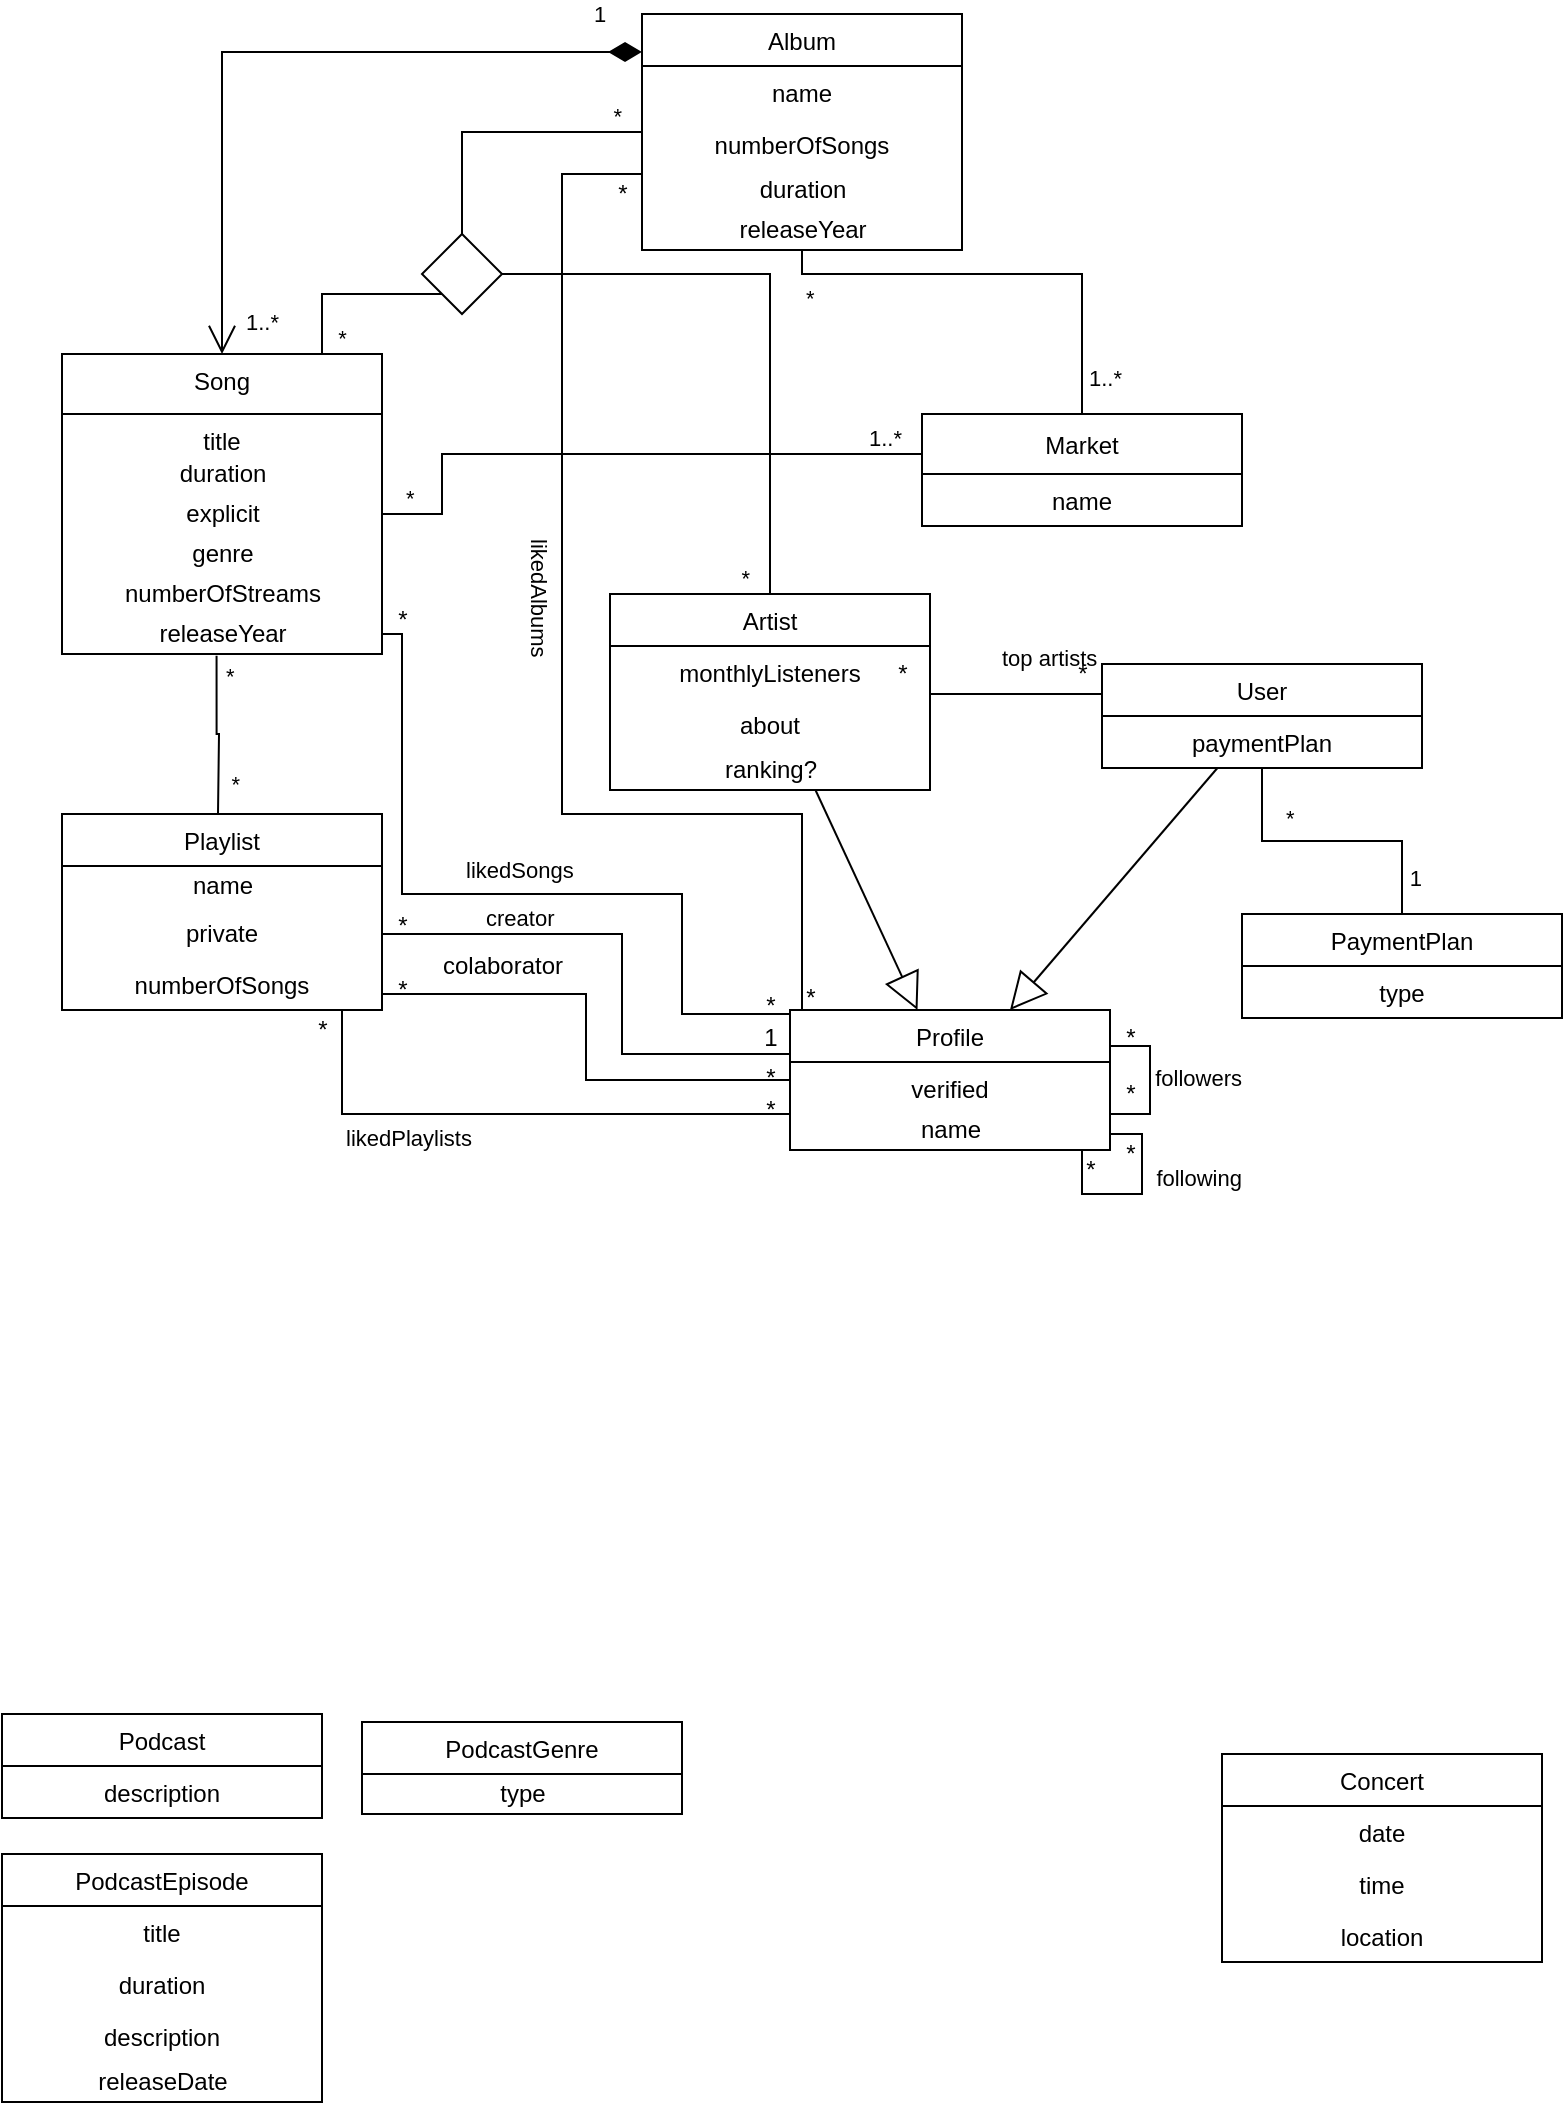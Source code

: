 <mxfile version="15.7.3" type="github">
  <diagram id="C5RBs43oDa-KdzZeNtuy" name="Page-1">
    <mxGraphModel dx="1221" dy="644" grid="1" gridSize="10" guides="1" tooltips="1" connect="1" arrows="1" fold="1" page="1" pageScale="1" pageWidth="827" pageHeight="1169" math="0" shadow="0">
      <root>
        <mxCell id="WIyWlLk6GJQsqaUBKTNV-0" />
        <mxCell id="WIyWlLk6GJQsqaUBKTNV-1" parent="WIyWlLk6GJQsqaUBKTNV-0" />
        <mxCell id="zkfFHV4jXpPFQw0GAbJ--0" value="Song" style="swimlane;fontStyle=0;align=center;verticalAlign=top;childLayout=stackLayout;horizontal=1;startSize=30;horizontalStack=0;resizeParent=1;resizeLast=0;collapsible=1;marginBottom=0;rounded=0;shadow=0;strokeWidth=1;" parent="WIyWlLk6GJQsqaUBKTNV-1" vertex="1">
          <mxGeometry x="50" y="240" width="160" height="150" as="geometry">
            <mxRectangle x="40" y="40" width="160" height="26" as="alternateBounds" />
          </mxGeometry>
        </mxCell>
        <mxCell id="zkfFHV4jXpPFQw0GAbJ--1" value="title" style="text;align=center;verticalAlign=top;spacingLeft=4;spacingRight=4;overflow=hidden;rotatable=0;points=[[0,0.5],[1,0.5]];portConstraint=eastwest;" parent="zkfFHV4jXpPFQw0GAbJ--0" vertex="1">
          <mxGeometry y="30" width="160" height="20" as="geometry" />
        </mxCell>
        <mxCell id="M-XK-t2GSOMbPkWvGWRD-0" value="duration" style="text;html=1;align=center;verticalAlign=middle;resizable=0;points=[];autosize=1;strokeColor=none;fillColor=none;" vertex="1" parent="zkfFHV4jXpPFQw0GAbJ--0">
          <mxGeometry y="50" width="160" height="20" as="geometry" />
        </mxCell>
        <mxCell id="M-XK-t2GSOMbPkWvGWRD-2" value="explicit" style="text;html=1;align=center;verticalAlign=middle;resizable=0;points=[];autosize=1;strokeColor=none;fillColor=none;" vertex="1" parent="zkfFHV4jXpPFQw0GAbJ--0">
          <mxGeometry y="70" width="160" height="20" as="geometry" />
        </mxCell>
        <mxCell id="M-XK-t2GSOMbPkWvGWRD-3" value="genre" style="text;html=1;align=center;verticalAlign=middle;resizable=0;points=[];autosize=1;strokeColor=none;fillColor=none;" vertex="1" parent="zkfFHV4jXpPFQw0GAbJ--0">
          <mxGeometry y="90" width="160" height="20" as="geometry" />
        </mxCell>
        <mxCell id="M-XK-t2GSOMbPkWvGWRD-4" value="numberOfStreams" style="text;html=1;align=center;verticalAlign=middle;resizable=0;points=[];autosize=1;strokeColor=none;fillColor=none;" vertex="1" parent="zkfFHV4jXpPFQw0GAbJ--0">
          <mxGeometry y="110" width="160" height="20" as="geometry" />
        </mxCell>
        <mxCell id="M-XK-t2GSOMbPkWvGWRD-29" value="releaseYear" style="text;html=1;align=center;verticalAlign=middle;resizable=0;points=[];autosize=1;strokeColor=none;fillColor=none;" vertex="1" parent="zkfFHV4jXpPFQw0GAbJ--0">
          <mxGeometry y="130" width="160" height="20" as="geometry" />
        </mxCell>
        <mxCell id="M-XK-t2GSOMbPkWvGWRD-7" value="Market" style="swimlane;fontStyle=0;childLayout=stackLayout;horizontal=1;startSize=30;fillColor=none;horizontalStack=0;resizeParent=1;resizeParentMax=0;resizeLast=0;collapsible=1;marginBottom=0;align=center;" vertex="1" parent="WIyWlLk6GJQsqaUBKTNV-1">
          <mxGeometry x="480" y="270" width="160" height="56" as="geometry" />
        </mxCell>
        <mxCell id="M-XK-t2GSOMbPkWvGWRD-8" value="name" style="text;strokeColor=none;fillColor=none;align=center;verticalAlign=top;spacingLeft=4;spacingRight=4;overflow=hidden;rotatable=0;points=[[0,0.5],[1,0.5]];portConstraint=eastwest;" vertex="1" parent="M-XK-t2GSOMbPkWvGWRD-7">
          <mxGeometry y="30" width="160" height="26" as="geometry" />
        </mxCell>
        <mxCell id="M-XK-t2GSOMbPkWvGWRD-13" value="Album" style="swimlane;fontStyle=0;childLayout=stackLayout;horizontal=1;startSize=26;fillColor=none;horizontalStack=0;resizeParent=1;resizeParentMax=0;resizeLast=0;collapsible=1;marginBottom=0;align=center;" vertex="1" parent="WIyWlLk6GJQsqaUBKTNV-1">
          <mxGeometry x="340" y="70" width="160" height="118" as="geometry">
            <mxRectangle x="240" y="120" width="70" height="90" as="alternateBounds" />
          </mxGeometry>
        </mxCell>
        <mxCell id="M-XK-t2GSOMbPkWvGWRD-14" value="name" style="text;strokeColor=none;fillColor=none;align=center;verticalAlign=top;spacingLeft=4;spacingRight=4;overflow=hidden;rotatable=0;points=[[0,0.5],[1,0.5]];portConstraint=eastwest;" vertex="1" parent="M-XK-t2GSOMbPkWvGWRD-13">
          <mxGeometry y="26" width="160" height="26" as="geometry" />
        </mxCell>
        <mxCell id="M-XK-t2GSOMbPkWvGWRD-15" value="numberOfSongs" style="text;strokeColor=none;fillColor=none;align=center;verticalAlign=top;spacingLeft=4;spacingRight=4;overflow=hidden;rotatable=0;points=[[0,0.5],[1,0.5]];portConstraint=eastwest;" vertex="1" parent="M-XK-t2GSOMbPkWvGWRD-13">
          <mxGeometry y="52" width="160" height="26" as="geometry" />
        </mxCell>
        <mxCell id="M-XK-t2GSOMbPkWvGWRD-27" value="duration" style="text;html=1;align=center;verticalAlign=middle;resizable=0;points=[];autosize=1;strokeColor=none;fillColor=none;" vertex="1" parent="M-XK-t2GSOMbPkWvGWRD-13">
          <mxGeometry y="78" width="160" height="20" as="geometry" />
        </mxCell>
        <mxCell id="M-XK-t2GSOMbPkWvGWRD-30" value="releaseYear" style="text;html=1;align=center;verticalAlign=middle;resizable=0;points=[];autosize=1;strokeColor=none;fillColor=none;" vertex="1" parent="M-XK-t2GSOMbPkWvGWRD-13">
          <mxGeometry y="98" width="160" height="20" as="geometry" />
        </mxCell>
        <mxCell id="M-XK-t2GSOMbPkWvGWRD-18" value="Profile" style="swimlane;fontStyle=0;childLayout=stackLayout;horizontal=1;startSize=26;fillColor=none;horizontalStack=0;resizeParent=1;resizeParentMax=0;resizeLast=0;collapsible=1;marginBottom=0;align=center;" vertex="1" parent="WIyWlLk6GJQsqaUBKTNV-1">
          <mxGeometry x="414" y="568" width="160" height="70" as="geometry" />
        </mxCell>
        <mxCell id="M-XK-t2GSOMbPkWvGWRD-19" value="verified" style="text;strokeColor=none;fillColor=none;align=center;verticalAlign=top;spacingLeft=4;spacingRight=4;overflow=hidden;rotatable=0;points=[[0,0.5],[1,0.5]];portConstraint=eastwest;" vertex="1" parent="M-XK-t2GSOMbPkWvGWRD-18">
          <mxGeometry y="26" width="160" height="24" as="geometry" />
        </mxCell>
        <mxCell id="M-XK-t2GSOMbPkWvGWRD-26" value="name" style="text;html=1;align=center;verticalAlign=middle;resizable=0;points=[];autosize=1;strokeColor=none;fillColor=none;" vertex="1" parent="M-XK-t2GSOMbPkWvGWRD-18">
          <mxGeometry y="50" width="160" height="20" as="geometry" />
        </mxCell>
        <mxCell id="M-XK-t2GSOMbPkWvGWRD-22" value="Artist" style="swimlane;fontStyle=0;childLayout=stackLayout;horizontal=1;startSize=26;fillColor=none;horizontalStack=0;resizeParent=1;resizeParentMax=0;resizeLast=0;collapsible=1;marginBottom=0;align=center;" vertex="1" parent="WIyWlLk6GJQsqaUBKTNV-1">
          <mxGeometry x="324" y="360" width="160" height="98" as="geometry" />
        </mxCell>
        <mxCell id="M-XK-t2GSOMbPkWvGWRD-24" value="monthlyListeners" style="text;strokeColor=none;fillColor=none;align=center;verticalAlign=top;spacingLeft=4;spacingRight=4;overflow=hidden;rotatable=0;points=[[0,0.5],[1,0.5]];portConstraint=eastwest;" vertex="1" parent="M-XK-t2GSOMbPkWvGWRD-22">
          <mxGeometry y="26" width="160" height="26" as="geometry" />
        </mxCell>
        <mxCell id="M-XK-t2GSOMbPkWvGWRD-25" value="about" style="text;strokeColor=none;fillColor=none;align=center;verticalAlign=top;spacingLeft=4;spacingRight=4;overflow=hidden;rotatable=0;points=[[0,0.5],[1,0.5]];portConstraint=eastwest;" vertex="1" parent="M-XK-t2GSOMbPkWvGWRD-22">
          <mxGeometry y="52" width="160" height="26" as="geometry" />
        </mxCell>
        <mxCell id="M-XK-t2GSOMbPkWvGWRD-40" value="ranking?" style="text;html=1;align=center;verticalAlign=middle;resizable=0;points=[];autosize=1;strokeColor=none;fillColor=none;" vertex="1" parent="M-XK-t2GSOMbPkWvGWRD-22">
          <mxGeometry y="78" width="160" height="20" as="geometry" />
        </mxCell>
        <mxCell id="M-XK-t2GSOMbPkWvGWRD-36" value="User" style="swimlane;fontStyle=0;childLayout=stackLayout;horizontal=1;startSize=26;fillColor=none;horizontalStack=0;resizeParent=1;resizeParentMax=0;resizeLast=0;collapsible=1;marginBottom=0;align=center;" vertex="1" parent="WIyWlLk6GJQsqaUBKTNV-1">
          <mxGeometry x="570" y="395" width="160" height="52" as="geometry" />
        </mxCell>
        <mxCell id="M-XK-t2GSOMbPkWvGWRD-37" value="paymentPlan" style="text;strokeColor=none;fillColor=none;align=center;verticalAlign=top;spacingLeft=4;spacingRight=4;overflow=hidden;rotatable=0;points=[[0,0.5],[1,0.5]];portConstraint=eastwest;" vertex="1" parent="M-XK-t2GSOMbPkWvGWRD-36">
          <mxGeometry y="26" width="160" height="26" as="geometry" />
        </mxCell>
        <mxCell id="M-XK-t2GSOMbPkWvGWRD-44" value="Concert" style="swimlane;fontStyle=0;childLayout=stackLayout;horizontal=1;startSize=26;fillColor=none;horizontalStack=0;resizeParent=1;resizeParentMax=0;resizeLast=0;collapsible=1;marginBottom=0;align=center;" vertex="1" parent="WIyWlLk6GJQsqaUBKTNV-1">
          <mxGeometry x="630" y="940" width="160" height="104" as="geometry" />
        </mxCell>
        <mxCell id="M-XK-t2GSOMbPkWvGWRD-45" value="date" style="text;strokeColor=none;fillColor=none;align=center;verticalAlign=top;spacingLeft=4;spacingRight=4;overflow=hidden;rotatable=0;points=[[0,0.5],[1,0.5]];portConstraint=eastwest;" vertex="1" parent="M-XK-t2GSOMbPkWvGWRD-44">
          <mxGeometry y="26" width="160" height="26" as="geometry" />
        </mxCell>
        <mxCell id="M-XK-t2GSOMbPkWvGWRD-46" value="time" style="text;strokeColor=none;fillColor=none;align=center;verticalAlign=top;spacingLeft=4;spacingRight=4;overflow=hidden;rotatable=0;points=[[0,0.5],[1,0.5]];portConstraint=eastwest;" vertex="1" parent="M-XK-t2GSOMbPkWvGWRD-44">
          <mxGeometry y="52" width="160" height="26" as="geometry" />
        </mxCell>
        <mxCell id="M-XK-t2GSOMbPkWvGWRD-47" value="location" style="text;strokeColor=none;fillColor=none;align=center;verticalAlign=top;spacingLeft=4;spacingRight=4;overflow=hidden;rotatable=0;points=[[0,0.5],[1,0.5]];portConstraint=eastwest;" vertex="1" parent="M-XK-t2GSOMbPkWvGWRD-44">
          <mxGeometry y="78" width="160" height="26" as="geometry" />
        </mxCell>
        <mxCell id="M-XK-t2GSOMbPkWvGWRD-49" value="Playlist" style="swimlane;fontStyle=0;childLayout=stackLayout;horizontal=1;startSize=26;fillColor=none;horizontalStack=0;resizeParent=1;resizeParentMax=0;resizeLast=0;collapsible=1;marginBottom=0;align=center;" vertex="1" parent="WIyWlLk6GJQsqaUBKTNV-1">
          <mxGeometry x="50" y="470" width="160" height="98" as="geometry" />
        </mxCell>
        <mxCell id="M-XK-t2GSOMbPkWvGWRD-91" value="name" style="text;html=1;align=center;verticalAlign=middle;resizable=0;points=[];autosize=1;strokeColor=none;fillColor=none;" vertex="1" parent="M-XK-t2GSOMbPkWvGWRD-49">
          <mxGeometry y="26" width="160" height="20" as="geometry" />
        </mxCell>
        <mxCell id="M-XK-t2GSOMbPkWvGWRD-50" value="private" style="text;strokeColor=none;fillColor=none;align=center;verticalAlign=top;spacingLeft=4;spacingRight=4;overflow=hidden;rotatable=0;points=[[0,0.5],[1,0.5]];portConstraint=eastwest;" vertex="1" parent="M-XK-t2GSOMbPkWvGWRD-49">
          <mxGeometry y="46" width="160" height="26" as="geometry" />
        </mxCell>
        <mxCell id="M-XK-t2GSOMbPkWvGWRD-51" value="numberOfSongs" style="text;strokeColor=none;fillColor=none;align=center;verticalAlign=top;spacingLeft=4;spacingRight=4;overflow=hidden;rotatable=0;points=[[0,0.5],[1,0.5]];portConstraint=eastwest;" vertex="1" parent="M-XK-t2GSOMbPkWvGWRD-49">
          <mxGeometry y="72" width="160" height="26" as="geometry" />
        </mxCell>
        <mxCell id="M-XK-t2GSOMbPkWvGWRD-53" value="Podcast" style="swimlane;fontStyle=0;childLayout=stackLayout;horizontal=1;startSize=26;fillColor=none;horizontalStack=0;resizeParent=1;resizeParentMax=0;resizeLast=0;collapsible=1;marginBottom=0;align=center;" vertex="1" parent="WIyWlLk6GJQsqaUBKTNV-1">
          <mxGeometry x="20" y="920" width="160" height="52" as="geometry" />
        </mxCell>
        <mxCell id="M-XK-t2GSOMbPkWvGWRD-54" value="description" style="text;strokeColor=none;fillColor=none;align=center;verticalAlign=top;spacingLeft=4;spacingRight=4;overflow=hidden;rotatable=0;points=[[0,0.5],[1,0.5]];portConstraint=eastwest;" vertex="1" parent="M-XK-t2GSOMbPkWvGWRD-53">
          <mxGeometry y="26" width="160" height="26" as="geometry" />
        </mxCell>
        <mxCell id="M-XK-t2GSOMbPkWvGWRD-57" value="PodcastGenre" style="swimlane;fontStyle=0;childLayout=stackLayout;horizontal=1;startSize=26;fillColor=none;horizontalStack=0;resizeParent=1;resizeParentMax=0;resizeLast=0;collapsible=1;marginBottom=0;align=center;" vertex="1" parent="WIyWlLk6GJQsqaUBKTNV-1">
          <mxGeometry x="200" y="924" width="160" height="46" as="geometry" />
        </mxCell>
        <mxCell id="M-XK-t2GSOMbPkWvGWRD-66" value="type" style="text;html=1;align=center;verticalAlign=middle;resizable=0;points=[];autosize=1;strokeColor=none;fillColor=none;" vertex="1" parent="M-XK-t2GSOMbPkWvGWRD-57">
          <mxGeometry y="26" width="160" height="20" as="geometry" />
        </mxCell>
        <mxCell id="M-XK-t2GSOMbPkWvGWRD-61" value="PaymentPlan" style="swimlane;fontStyle=0;childLayout=stackLayout;horizontal=1;startSize=26;fillColor=none;horizontalStack=0;resizeParent=1;resizeParentMax=0;resizeLast=0;collapsible=1;marginBottom=0;align=center;" vertex="1" parent="WIyWlLk6GJQsqaUBKTNV-1">
          <mxGeometry x="640" y="520" width="160" height="52" as="geometry" />
        </mxCell>
        <mxCell id="M-XK-t2GSOMbPkWvGWRD-62" value="type" style="text;strokeColor=none;fillColor=none;align=center;verticalAlign=top;spacingLeft=4;spacingRight=4;overflow=hidden;rotatable=0;points=[[0,0.5],[1,0.5]];portConstraint=eastwest;" vertex="1" parent="M-XK-t2GSOMbPkWvGWRD-61">
          <mxGeometry y="26" width="160" height="26" as="geometry" />
        </mxCell>
        <mxCell id="M-XK-t2GSOMbPkWvGWRD-67" value="PodcastEpisode" style="swimlane;fontStyle=0;childLayout=stackLayout;horizontal=1;startSize=26;fillColor=none;horizontalStack=0;resizeParent=1;resizeParentMax=0;resizeLast=0;collapsible=1;marginBottom=0;align=center;" vertex="1" parent="WIyWlLk6GJQsqaUBKTNV-1">
          <mxGeometry x="20" y="990" width="160" height="124" as="geometry" />
        </mxCell>
        <mxCell id="M-XK-t2GSOMbPkWvGWRD-68" value="title" style="text;strokeColor=none;fillColor=none;align=center;verticalAlign=top;spacingLeft=4;spacingRight=4;overflow=hidden;rotatable=0;points=[[0,0.5],[1,0.5]];portConstraint=eastwest;" vertex="1" parent="M-XK-t2GSOMbPkWvGWRD-67">
          <mxGeometry y="26" width="160" height="26" as="geometry" />
        </mxCell>
        <mxCell id="M-XK-t2GSOMbPkWvGWRD-69" value="duration" style="text;strokeColor=none;fillColor=none;align=center;verticalAlign=top;spacingLeft=4;spacingRight=4;overflow=hidden;rotatable=0;points=[[0,0.5],[1,0.5]];portConstraint=eastwest;" vertex="1" parent="M-XK-t2GSOMbPkWvGWRD-67">
          <mxGeometry y="52" width="160" height="26" as="geometry" />
        </mxCell>
        <mxCell id="M-XK-t2GSOMbPkWvGWRD-70" value="description" style="text;strokeColor=none;fillColor=none;align=center;verticalAlign=top;spacingLeft=4;spacingRight=4;overflow=hidden;rotatable=0;points=[[0,0.5],[1,0.5]];portConstraint=eastwest;" vertex="1" parent="M-XK-t2GSOMbPkWvGWRD-67">
          <mxGeometry y="78" width="160" height="26" as="geometry" />
        </mxCell>
        <mxCell id="M-XK-t2GSOMbPkWvGWRD-71" value="releaseDate" style="text;html=1;align=center;verticalAlign=middle;resizable=0;points=[];autosize=1;strokeColor=none;fillColor=none;" vertex="1" parent="M-XK-t2GSOMbPkWvGWRD-67">
          <mxGeometry y="104" width="160" height="20" as="geometry" />
        </mxCell>
        <mxCell id="M-XK-t2GSOMbPkWvGWRD-72" value="1" style="endArrow=open;html=1;endSize=12;startArrow=diamondThin;startSize=14;startFill=1;edgeStyle=orthogonalEdgeStyle;align=left;verticalAlign=bottom;rounded=0;" edge="1" parent="WIyWlLk6GJQsqaUBKTNV-1" source="M-XK-t2GSOMbPkWvGWRD-13" target="zkfFHV4jXpPFQw0GAbJ--0">
          <mxGeometry x="-0.857" y="-10" relative="1" as="geometry">
            <mxPoint x="300" y="130" as="sourcePoint" />
            <mxPoint x="50" y="180" as="targetPoint" />
            <Array as="points">
              <mxPoint x="130" y="89" />
            </Array>
            <mxPoint as="offset" />
          </mxGeometry>
        </mxCell>
        <mxCell id="M-XK-t2GSOMbPkWvGWRD-74" value="&lt;span style=&quot;color: rgb(0 , 0 , 0) ; font-family: &amp;#34;helvetica&amp;#34; ; font-size: 11px ; font-style: normal ; font-weight: 400 ; letter-spacing: normal ; text-align: left ; text-indent: 0px ; text-transform: none ; word-spacing: 0px ; background-color: rgb(255 , 255 , 255) ; display: inline ; float: none&quot;&gt;1..*&lt;/span&gt;" style="text;whiteSpace=wrap;html=1;" vertex="1" parent="WIyWlLk6GJQsqaUBKTNV-1">
          <mxGeometry x="140" y="210" width="10" height="20" as="geometry" />
        </mxCell>
        <mxCell id="M-XK-t2GSOMbPkWvGWRD-79" value="" style="endArrow=none;html=1;edgeStyle=orthogonalEdgeStyle;rounded=0;align=center;" edge="1" parent="WIyWlLk6GJQsqaUBKTNV-1" source="zkfFHV4jXpPFQw0GAbJ--0" target="M-XK-t2GSOMbPkWvGWRD-7">
          <mxGeometry relative="1" as="geometry">
            <mxPoint x="220" y="320" as="sourcePoint" />
            <mxPoint x="460" y="290" as="targetPoint" />
            <Array as="points">
              <mxPoint x="240" y="320" />
              <mxPoint x="240" y="290" />
            </Array>
          </mxGeometry>
        </mxCell>
        <mxCell id="M-XK-t2GSOMbPkWvGWRD-80" value="*" style="edgeLabel;resizable=0;html=1;align=left;verticalAlign=bottom;" connectable="0" vertex="1" parent="M-XK-t2GSOMbPkWvGWRD-79">
          <mxGeometry x="-1" relative="1" as="geometry">
            <mxPoint x="10" as="offset" />
          </mxGeometry>
        </mxCell>
        <mxCell id="M-XK-t2GSOMbPkWvGWRD-81" value="1..*" style="edgeLabel;resizable=0;html=1;align=right;verticalAlign=bottom;" connectable="0" vertex="1" parent="M-XK-t2GSOMbPkWvGWRD-79">
          <mxGeometry x="1" relative="1" as="geometry">
            <mxPoint x="-10" as="offset" />
          </mxGeometry>
        </mxCell>
        <mxCell id="M-XK-t2GSOMbPkWvGWRD-82" value="" style="endArrow=none;html=1;edgeStyle=orthogonalEdgeStyle;rounded=0;align=center;entryX=0.5;entryY=0;entryDx=0;entryDy=0;" edge="1" parent="WIyWlLk6GJQsqaUBKTNV-1" source="M-XK-t2GSOMbPkWvGWRD-13" target="M-XK-t2GSOMbPkWvGWRD-7">
          <mxGeometry relative="1" as="geometry">
            <mxPoint x="420" y="190" as="sourcePoint" />
            <mxPoint x="420" y="290" as="targetPoint" />
            <Array as="points">
              <mxPoint x="420" y="200" />
              <mxPoint x="560" y="200" />
            </Array>
          </mxGeometry>
        </mxCell>
        <mxCell id="M-XK-t2GSOMbPkWvGWRD-83" value="*" style="edgeLabel;resizable=0;html=1;align=left;verticalAlign=bottom;" connectable="0" vertex="1" parent="M-XK-t2GSOMbPkWvGWRD-82">
          <mxGeometry x="-1" relative="1" as="geometry">
            <mxPoint y="32" as="offset" />
          </mxGeometry>
        </mxCell>
        <mxCell id="M-XK-t2GSOMbPkWvGWRD-84" value="1..*" style="edgeLabel;resizable=0;html=1;align=right;verticalAlign=bottom;" connectable="0" vertex="1" parent="M-XK-t2GSOMbPkWvGWRD-82">
          <mxGeometry x="1" relative="1" as="geometry">
            <mxPoint x="20" y="-10" as="offset" />
          </mxGeometry>
        </mxCell>
        <mxCell id="M-XK-t2GSOMbPkWvGWRD-88" value="" style="endArrow=none;html=1;edgeStyle=orthogonalEdgeStyle;rounded=0;align=center;exitX=0.483;exitY=1.043;exitDx=0;exitDy=0;exitPerimeter=0;" edge="1" parent="WIyWlLk6GJQsqaUBKTNV-1" source="M-XK-t2GSOMbPkWvGWRD-29">
          <mxGeometry relative="1" as="geometry">
            <mxPoint x="30" y="430" as="sourcePoint" />
            <mxPoint x="128" y="470" as="targetPoint" />
          </mxGeometry>
        </mxCell>
        <mxCell id="M-XK-t2GSOMbPkWvGWRD-89" value="*" style="edgeLabel;resizable=0;html=1;align=left;verticalAlign=bottom;" connectable="0" vertex="1" parent="M-XK-t2GSOMbPkWvGWRD-88">
          <mxGeometry x="-1" relative="1" as="geometry">
            <mxPoint x="3" y="19" as="offset" />
          </mxGeometry>
        </mxCell>
        <mxCell id="M-XK-t2GSOMbPkWvGWRD-90" value="*" style="edgeLabel;resizable=0;html=1;align=right;verticalAlign=bottom;" connectable="0" vertex="1" parent="M-XK-t2GSOMbPkWvGWRD-88">
          <mxGeometry x="1" relative="1" as="geometry">
            <mxPoint x="12" y="-7" as="offset" />
          </mxGeometry>
        </mxCell>
        <mxCell id="M-XK-t2GSOMbPkWvGWRD-92" value="" style="rhombus;whiteSpace=wrap;html=1;align=center;" vertex="1" parent="WIyWlLk6GJQsqaUBKTNV-1">
          <mxGeometry x="230" y="180" width="40" height="40" as="geometry" />
        </mxCell>
        <mxCell id="M-XK-t2GSOMbPkWvGWRD-93" value="" style="endArrow=none;html=1;edgeStyle=orthogonalEdgeStyle;rounded=0;align=center;exitX=0.5;exitY=0;exitDx=0;exitDy=0;" edge="1" parent="WIyWlLk6GJQsqaUBKTNV-1" source="M-XK-t2GSOMbPkWvGWRD-92" target="M-XK-t2GSOMbPkWvGWRD-13">
          <mxGeometry relative="1" as="geometry">
            <mxPoint x="160" y="140" as="sourcePoint" />
            <mxPoint x="310" y="140" as="targetPoint" />
          </mxGeometry>
        </mxCell>
        <mxCell id="M-XK-t2GSOMbPkWvGWRD-95" value="*" style="edgeLabel;resizable=0;html=1;align=right;verticalAlign=bottom;" connectable="0" vertex="1" parent="M-XK-t2GSOMbPkWvGWRD-93">
          <mxGeometry x="1" relative="1" as="geometry">
            <mxPoint x="-10" as="offset" />
          </mxGeometry>
        </mxCell>
        <mxCell id="M-XK-t2GSOMbPkWvGWRD-96" value="" style="endArrow=none;html=1;edgeStyle=orthogonalEdgeStyle;rounded=0;align=center;entryX=0.5;entryY=0;entryDx=0;entryDy=0;" edge="1" parent="WIyWlLk6GJQsqaUBKTNV-1" source="M-XK-t2GSOMbPkWvGWRD-92" target="M-XK-t2GSOMbPkWvGWRD-22">
          <mxGeometry relative="1" as="geometry">
            <mxPoint x="270" y="230" as="sourcePoint" />
            <mxPoint x="430" y="230" as="targetPoint" />
          </mxGeometry>
        </mxCell>
        <mxCell id="M-XK-t2GSOMbPkWvGWRD-98" value="*" style="edgeLabel;resizable=0;html=1;align=right;verticalAlign=bottom;" connectable="0" vertex="1" parent="M-XK-t2GSOMbPkWvGWRD-96">
          <mxGeometry x="1" relative="1" as="geometry">
            <mxPoint x="-10" as="offset" />
          </mxGeometry>
        </mxCell>
        <mxCell id="M-XK-t2GSOMbPkWvGWRD-99" value="" style="endArrow=none;html=1;edgeStyle=orthogonalEdgeStyle;rounded=0;align=center;" edge="1" parent="WIyWlLk6GJQsqaUBKTNV-1" source="zkfFHV4jXpPFQw0GAbJ--0" target="M-XK-t2GSOMbPkWvGWRD-92">
          <mxGeometry relative="1" as="geometry">
            <mxPoint x="140" y="110" as="sourcePoint" />
            <mxPoint x="300" y="110" as="targetPoint" />
            <Array as="points">
              <mxPoint x="180" y="210" />
            </Array>
          </mxGeometry>
        </mxCell>
        <mxCell id="M-XK-t2GSOMbPkWvGWRD-100" value="&amp;nbsp; *" style="edgeLabel;resizable=0;html=1;align=left;verticalAlign=bottom;" connectable="0" vertex="1" parent="M-XK-t2GSOMbPkWvGWRD-99">
          <mxGeometry x="-1" relative="1" as="geometry">
            <mxPoint as="offset" />
          </mxGeometry>
        </mxCell>
        <mxCell id="M-XK-t2GSOMbPkWvGWRD-102" value="" style="endArrow=block;endSize=16;endFill=0;html=1;rounded=0;align=center;" edge="1" parent="WIyWlLk6GJQsqaUBKTNV-1" source="M-XK-t2GSOMbPkWvGWRD-22" target="M-XK-t2GSOMbPkWvGWRD-18">
          <mxGeometry x="-0.216" y="-35" width="160" relative="1" as="geometry">
            <mxPoint x="370" y="500" as="sourcePoint" />
            <mxPoint x="510" y="530" as="targetPoint" />
            <mxPoint as="offset" />
          </mxGeometry>
        </mxCell>
        <mxCell id="M-XK-t2GSOMbPkWvGWRD-103" value="" style="endArrow=block;endSize=16;endFill=0;html=1;rounded=0;align=center;" edge="1" parent="WIyWlLk6GJQsqaUBKTNV-1" source="M-XK-t2GSOMbPkWvGWRD-36" target="M-XK-t2GSOMbPkWvGWRD-18">
          <mxGeometry x="-0.108" y="42" width="160" relative="1" as="geometry">
            <mxPoint x="330" y="520" as="sourcePoint" />
            <mxPoint x="490" y="570" as="targetPoint" />
            <mxPoint as="offset" />
          </mxGeometry>
        </mxCell>
        <mxCell id="M-XK-t2GSOMbPkWvGWRD-104" value="" style="endArrow=none;html=1;edgeStyle=orthogonalEdgeStyle;rounded=0;align=center;" edge="1" parent="WIyWlLk6GJQsqaUBKTNV-1" source="M-XK-t2GSOMbPkWvGWRD-22" target="M-XK-t2GSOMbPkWvGWRD-36">
          <mxGeometry relative="1" as="geometry">
            <mxPoint x="470" y="420.8" as="sourcePoint" />
            <mxPoint x="630" y="420.8" as="targetPoint" />
            <Array as="points">
              <mxPoint x="530" y="410" />
              <mxPoint x="530" y="410" />
            </Array>
          </mxGeometry>
        </mxCell>
        <mxCell id="M-XK-t2GSOMbPkWvGWRD-105" value="top artists" style="edgeLabel;resizable=0;html=1;align=left;verticalAlign=bottom;" connectable="0" vertex="1" parent="M-XK-t2GSOMbPkWvGWRD-104">
          <mxGeometry x="-1" relative="1" as="geometry">
            <mxPoint x="34" y="-10" as="offset" />
          </mxGeometry>
        </mxCell>
        <mxCell id="M-XK-t2GSOMbPkWvGWRD-107" value="*" style="text;html=1;align=center;verticalAlign=middle;resizable=0;points=[];autosize=1;strokeColor=none;fillColor=none;" vertex="1" parent="WIyWlLk6GJQsqaUBKTNV-1">
          <mxGeometry x="460" y="390" width="20" height="20" as="geometry" />
        </mxCell>
        <mxCell id="M-XK-t2GSOMbPkWvGWRD-108" value="*" style="text;html=1;align=center;verticalAlign=middle;resizable=0;points=[];autosize=1;strokeColor=none;fillColor=none;" vertex="1" parent="WIyWlLk6GJQsqaUBKTNV-1">
          <mxGeometry x="550" y="390" width="20" height="20" as="geometry" />
        </mxCell>
        <mxCell id="M-XK-t2GSOMbPkWvGWRD-109" value="" style="endArrow=none;html=1;edgeStyle=orthogonalEdgeStyle;rounded=0;align=center;" edge="1" parent="WIyWlLk6GJQsqaUBKTNV-1" source="M-XK-t2GSOMbPkWvGWRD-36" target="M-XK-t2GSOMbPkWvGWRD-61">
          <mxGeometry relative="1" as="geometry">
            <mxPoint x="630" y="500" as="sourcePoint" />
            <mxPoint x="790" y="500" as="targetPoint" />
          </mxGeometry>
        </mxCell>
        <mxCell id="M-XK-t2GSOMbPkWvGWRD-110" value="*" style="edgeLabel;resizable=0;html=1;align=left;verticalAlign=bottom;" connectable="0" vertex="1" parent="M-XK-t2GSOMbPkWvGWRD-109">
          <mxGeometry x="-1" relative="1" as="geometry">
            <mxPoint x="10" y="33" as="offset" />
          </mxGeometry>
        </mxCell>
        <mxCell id="M-XK-t2GSOMbPkWvGWRD-111" value="1" style="edgeLabel;resizable=0;html=1;align=right;verticalAlign=bottom;" connectable="0" vertex="1" parent="M-XK-t2GSOMbPkWvGWRD-109">
          <mxGeometry x="1" relative="1" as="geometry">
            <mxPoint x="10" y="-10" as="offset" />
          </mxGeometry>
        </mxCell>
        <mxCell id="M-XK-t2GSOMbPkWvGWRD-112" value="" style="endArrow=none;html=1;edgeStyle=orthogonalEdgeStyle;rounded=0;align=center;" edge="1" parent="WIyWlLk6GJQsqaUBKTNV-1" source="M-XK-t2GSOMbPkWvGWRD-18" target="M-XK-t2GSOMbPkWvGWRD-18">
          <mxGeometry relative="1" as="geometry">
            <mxPoint x="590" y="610" as="sourcePoint" />
            <mxPoint x="750" y="610" as="targetPoint" />
            <Array as="points">
              <mxPoint x="594" y="620" />
            </Array>
          </mxGeometry>
        </mxCell>
        <mxCell id="M-XK-t2GSOMbPkWvGWRD-114" value="followers" style="edgeLabel;resizable=0;html=1;align=right;verticalAlign=bottom;" connectable="0" vertex="1" parent="M-XK-t2GSOMbPkWvGWRD-112">
          <mxGeometry x="1" relative="1" as="geometry">
            <mxPoint x="66" y="-10" as="offset" />
          </mxGeometry>
        </mxCell>
        <mxCell id="M-XK-t2GSOMbPkWvGWRD-118" value="" style="endArrow=none;html=1;edgeStyle=orthogonalEdgeStyle;rounded=0;align=center;" edge="1" parent="WIyWlLk6GJQsqaUBKTNV-1" source="M-XK-t2GSOMbPkWvGWRD-18" target="M-XK-t2GSOMbPkWvGWRD-18">
          <mxGeometry relative="1" as="geometry">
            <mxPoint x="560" y="700" as="sourcePoint" />
            <mxPoint x="720" y="700" as="targetPoint" />
            <Array as="points">
              <mxPoint x="590" y="630" />
              <mxPoint x="590" y="660" />
              <mxPoint x="560" y="660" />
            </Array>
          </mxGeometry>
        </mxCell>
        <mxCell id="M-XK-t2GSOMbPkWvGWRD-120" value="following" style="edgeLabel;resizable=0;html=1;align=right;verticalAlign=bottom;" connectable="0" vertex="1" parent="M-XK-t2GSOMbPkWvGWRD-118">
          <mxGeometry x="1" relative="1" as="geometry">
            <mxPoint x="80" y="22" as="offset" />
          </mxGeometry>
        </mxCell>
        <mxCell id="M-XK-t2GSOMbPkWvGWRD-122" value="*" style="text;html=1;align=center;verticalAlign=middle;resizable=0;points=[];autosize=1;strokeColor=none;fillColor=none;" vertex="1" parent="WIyWlLk6GJQsqaUBKTNV-1">
          <mxGeometry x="574" y="600" width="20" height="20" as="geometry" />
        </mxCell>
        <mxCell id="M-XK-t2GSOMbPkWvGWRD-123" value="*" style="text;html=1;align=center;verticalAlign=middle;resizable=0;points=[];autosize=1;strokeColor=none;fillColor=none;" vertex="1" parent="WIyWlLk6GJQsqaUBKTNV-1">
          <mxGeometry x="574" y="572" width="20" height="20" as="geometry" />
        </mxCell>
        <mxCell id="M-XK-t2GSOMbPkWvGWRD-124" value="*" style="text;html=1;align=center;verticalAlign=middle;resizable=0;points=[];autosize=1;strokeColor=none;fillColor=none;" vertex="1" parent="WIyWlLk6GJQsqaUBKTNV-1">
          <mxGeometry x="574" y="630" width="20" height="20" as="geometry" />
        </mxCell>
        <mxCell id="M-XK-t2GSOMbPkWvGWRD-125" value="*" style="text;html=1;align=center;verticalAlign=middle;resizable=0;points=[];autosize=1;strokeColor=none;fillColor=none;" vertex="1" parent="WIyWlLk6GJQsqaUBKTNV-1">
          <mxGeometry x="554" y="638" width="20" height="20" as="geometry" />
        </mxCell>
        <mxCell id="M-XK-t2GSOMbPkWvGWRD-126" value="" style="endArrow=none;html=1;edgeStyle=orthogonalEdgeStyle;rounded=0;align=center;" edge="1" parent="WIyWlLk6GJQsqaUBKTNV-1" source="M-XK-t2GSOMbPkWvGWRD-49" target="M-XK-t2GSOMbPkWvGWRD-18">
          <mxGeometry relative="1" as="geometry">
            <mxPoint x="170" y="658" as="sourcePoint" />
            <mxPoint x="330" y="658" as="targetPoint" />
            <Array as="points">
              <mxPoint x="330" y="530" />
              <mxPoint x="330" y="590" />
            </Array>
          </mxGeometry>
        </mxCell>
        <mxCell id="M-XK-t2GSOMbPkWvGWRD-127" value="creator" style="edgeLabel;resizable=0;html=1;align=left;verticalAlign=bottom;" connectable="0" vertex="1" parent="M-XK-t2GSOMbPkWvGWRD-126">
          <mxGeometry x="-1" relative="1" as="geometry">
            <mxPoint x="50" as="offset" />
          </mxGeometry>
        </mxCell>
        <mxCell id="M-XK-t2GSOMbPkWvGWRD-129" value="" style="endArrow=none;html=1;edgeStyle=orthogonalEdgeStyle;rounded=0;align=center;" edge="1" parent="WIyWlLk6GJQsqaUBKTNV-1" source="M-XK-t2GSOMbPkWvGWRD-49" target="M-XK-t2GSOMbPkWvGWRD-18">
          <mxGeometry relative="1" as="geometry">
            <mxPoint x="170" y="639.66" as="sourcePoint" />
            <mxPoint x="330" y="639.66" as="targetPoint" />
            <Array as="points">
              <mxPoint x="312" y="560" />
              <mxPoint x="312" y="603" />
            </Array>
          </mxGeometry>
        </mxCell>
        <mxCell id="M-XK-t2GSOMbPkWvGWRD-132" value="" style="endArrow=none;html=1;edgeStyle=orthogonalEdgeStyle;rounded=0;align=center;" edge="1" parent="WIyWlLk6GJQsqaUBKTNV-1" source="M-XK-t2GSOMbPkWvGWRD-49" target="M-XK-t2GSOMbPkWvGWRD-18">
          <mxGeometry relative="1" as="geometry">
            <mxPoint x="180" y="650" as="sourcePoint" />
            <mxPoint x="340" y="650" as="targetPoint" />
            <Array as="points">
              <mxPoint x="190" y="620" />
            </Array>
          </mxGeometry>
        </mxCell>
        <mxCell id="M-XK-t2GSOMbPkWvGWRD-133" value="likedPlaylists" style="edgeLabel;resizable=0;html=1;align=left;verticalAlign=bottom;" connectable="0" vertex="1" parent="M-XK-t2GSOMbPkWvGWRD-132">
          <mxGeometry x="-1" relative="1" as="geometry">
            <mxPoint y="72" as="offset" />
          </mxGeometry>
        </mxCell>
        <mxCell id="M-XK-t2GSOMbPkWvGWRD-135" value="" style="endArrow=none;html=1;edgeStyle=orthogonalEdgeStyle;rounded=0;align=center;" edge="1" parent="WIyWlLk6GJQsqaUBKTNV-1" source="zkfFHV4jXpPFQw0GAbJ--0" target="M-XK-t2GSOMbPkWvGWRD-18">
          <mxGeometry relative="1" as="geometry">
            <mxPoint x="234" y="490" as="sourcePoint" />
            <mxPoint x="394" y="490" as="targetPoint" />
            <Array as="points">
              <mxPoint x="220" y="380" />
              <mxPoint x="220" y="510" />
              <mxPoint x="360" y="510" />
              <mxPoint x="360" y="570" />
            </Array>
          </mxGeometry>
        </mxCell>
        <mxCell id="M-XK-t2GSOMbPkWvGWRD-136" value="likedSongs" style="edgeLabel;resizable=0;html=1;align=left;verticalAlign=bottom;" connectable="0" vertex="1" parent="M-XK-t2GSOMbPkWvGWRD-135">
          <mxGeometry x="-1" relative="1" as="geometry">
            <mxPoint x="40" y="126" as="offset" />
          </mxGeometry>
        </mxCell>
        <mxCell id="M-XK-t2GSOMbPkWvGWRD-138" value="" style="endArrow=none;html=1;edgeStyle=orthogonalEdgeStyle;rounded=0;align=center;" edge="1" parent="WIyWlLk6GJQsqaUBKTNV-1" source="M-XK-t2GSOMbPkWvGWRD-13" target="M-XK-t2GSOMbPkWvGWRD-18">
          <mxGeometry relative="1" as="geometry">
            <mxPoint x="270" y="480" as="sourcePoint" />
            <mxPoint x="430" y="480" as="targetPoint" />
            <Array as="points">
              <mxPoint x="300" y="150" />
              <mxPoint x="300" y="470" />
              <mxPoint x="420" y="470" />
            </Array>
          </mxGeometry>
        </mxCell>
        <mxCell id="M-XK-t2GSOMbPkWvGWRD-139" value="likedAlbums" style="edgeLabel;resizable=0;html=1;align=left;verticalAlign=bottom;rotation=90;" connectable="0" vertex="1" parent="M-XK-t2GSOMbPkWvGWRD-138">
          <mxGeometry x="-1" relative="1" as="geometry">
            <mxPoint x="-60" y="180" as="offset" />
          </mxGeometry>
        </mxCell>
        <mxCell id="M-XK-t2GSOMbPkWvGWRD-144" value="*" style="text;html=1;align=center;verticalAlign=middle;resizable=0;points=[];autosize=1;strokeColor=none;fillColor=none;" vertex="1" parent="WIyWlLk6GJQsqaUBKTNV-1">
          <mxGeometry x="210" y="516" width="20" height="20" as="geometry" />
        </mxCell>
        <mxCell id="M-XK-t2GSOMbPkWvGWRD-145" value="1" style="text;html=1;align=center;verticalAlign=middle;resizable=0;points=[];autosize=1;strokeColor=none;fillColor=none;" vertex="1" parent="WIyWlLk6GJQsqaUBKTNV-1">
          <mxGeometry x="394" y="572" width="20" height="20" as="geometry" />
        </mxCell>
        <mxCell id="M-XK-t2GSOMbPkWvGWRD-146" value="*" style="text;html=1;align=center;verticalAlign=middle;resizable=0;points=[];autosize=1;strokeColor=none;fillColor=none;" vertex="1" parent="WIyWlLk6GJQsqaUBKTNV-1">
          <mxGeometry x="210" y="548" width="20" height="20" as="geometry" />
        </mxCell>
        <mxCell id="M-XK-t2GSOMbPkWvGWRD-147" value="*" style="text;html=1;align=center;verticalAlign=middle;resizable=0;points=[];autosize=1;strokeColor=none;fillColor=none;" vertex="1" parent="WIyWlLk6GJQsqaUBKTNV-1">
          <mxGeometry x="394" y="592.49" width="20" height="20" as="geometry" />
        </mxCell>
        <mxCell id="M-XK-t2GSOMbPkWvGWRD-152" value="colaborator&lt;br&gt;" style="text;html=1;align=center;verticalAlign=middle;resizable=0;points=[];autosize=1;strokeColor=none;fillColor=none;" vertex="1" parent="WIyWlLk6GJQsqaUBKTNV-1">
          <mxGeometry x="230" y="536" width="80" height="20" as="geometry" />
        </mxCell>
        <mxCell id="M-XK-t2GSOMbPkWvGWRD-153" value="*" style="text;html=1;align=center;verticalAlign=middle;resizable=0;points=[];autosize=1;strokeColor=none;fillColor=none;" vertex="1" parent="WIyWlLk6GJQsqaUBKTNV-1">
          <mxGeometry x="170" y="568" width="20" height="20" as="geometry" />
        </mxCell>
        <mxCell id="M-XK-t2GSOMbPkWvGWRD-154" value="&lt;br&gt;*" style="text;html=1;align=center;verticalAlign=middle;resizable=0;points=[];autosize=1;strokeColor=none;fillColor=none;" vertex="1" parent="WIyWlLk6GJQsqaUBKTNV-1">
          <mxGeometry x="394" y="595" width="20" height="30" as="geometry" />
        </mxCell>
        <mxCell id="M-XK-t2GSOMbPkWvGWRD-155" value="*" style="text;html=1;align=center;verticalAlign=middle;resizable=0;points=[];autosize=1;strokeColor=none;fillColor=none;" vertex="1" parent="WIyWlLk6GJQsqaUBKTNV-1">
          <mxGeometry x="394" y="556" width="20" height="20" as="geometry" />
        </mxCell>
        <mxCell id="M-XK-t2GSOMbPkWvGWRD-156" value="&lt;br&gt;*" style="text;html=1;align=center;verticalAlign=middle;resizable=0;points=[];autosize=1;strokeColor=none;fillColor=none;" vertex="1" parent="WIyWlLk6GJQsqaUBKTNV-1">
          <mxGeometry x="210" y="350" width="20" height="30" as="geometry" />
        </mxCell>
        <mxCell id="M-XK-t2GSOMbPkWvGWRD-157" value="*" style="text;html=1;align=center;verticalAlign=middle;resizable=0;points=[];autosize=1;strokeColor=none;fillColor=none;" vertex="1" parent="WIyWlLk6GJQsqaUBKTNV-1">
          <mxGeometry x="414" y="552" width="20" height="20" as="geometry" />
        </mxCell>
        <mxCell id="M-XK-t2GSOMbPkWvGWRD-158" value="*" style="text;html=1;align=center;verticalAlign=middle;resizable=0;points=[];autosize=1;strokeColor=none;fillColor=none;" vertex="1" parent="WIyWlLk6GJQsqaUBKTNV-1">
          <mxGeometry x="320" y="150" width="20" height="20" as="geometry" />
        </mxCell>
      </root>
    </mxGraphModel>
  </diagram>
</mxfile>
